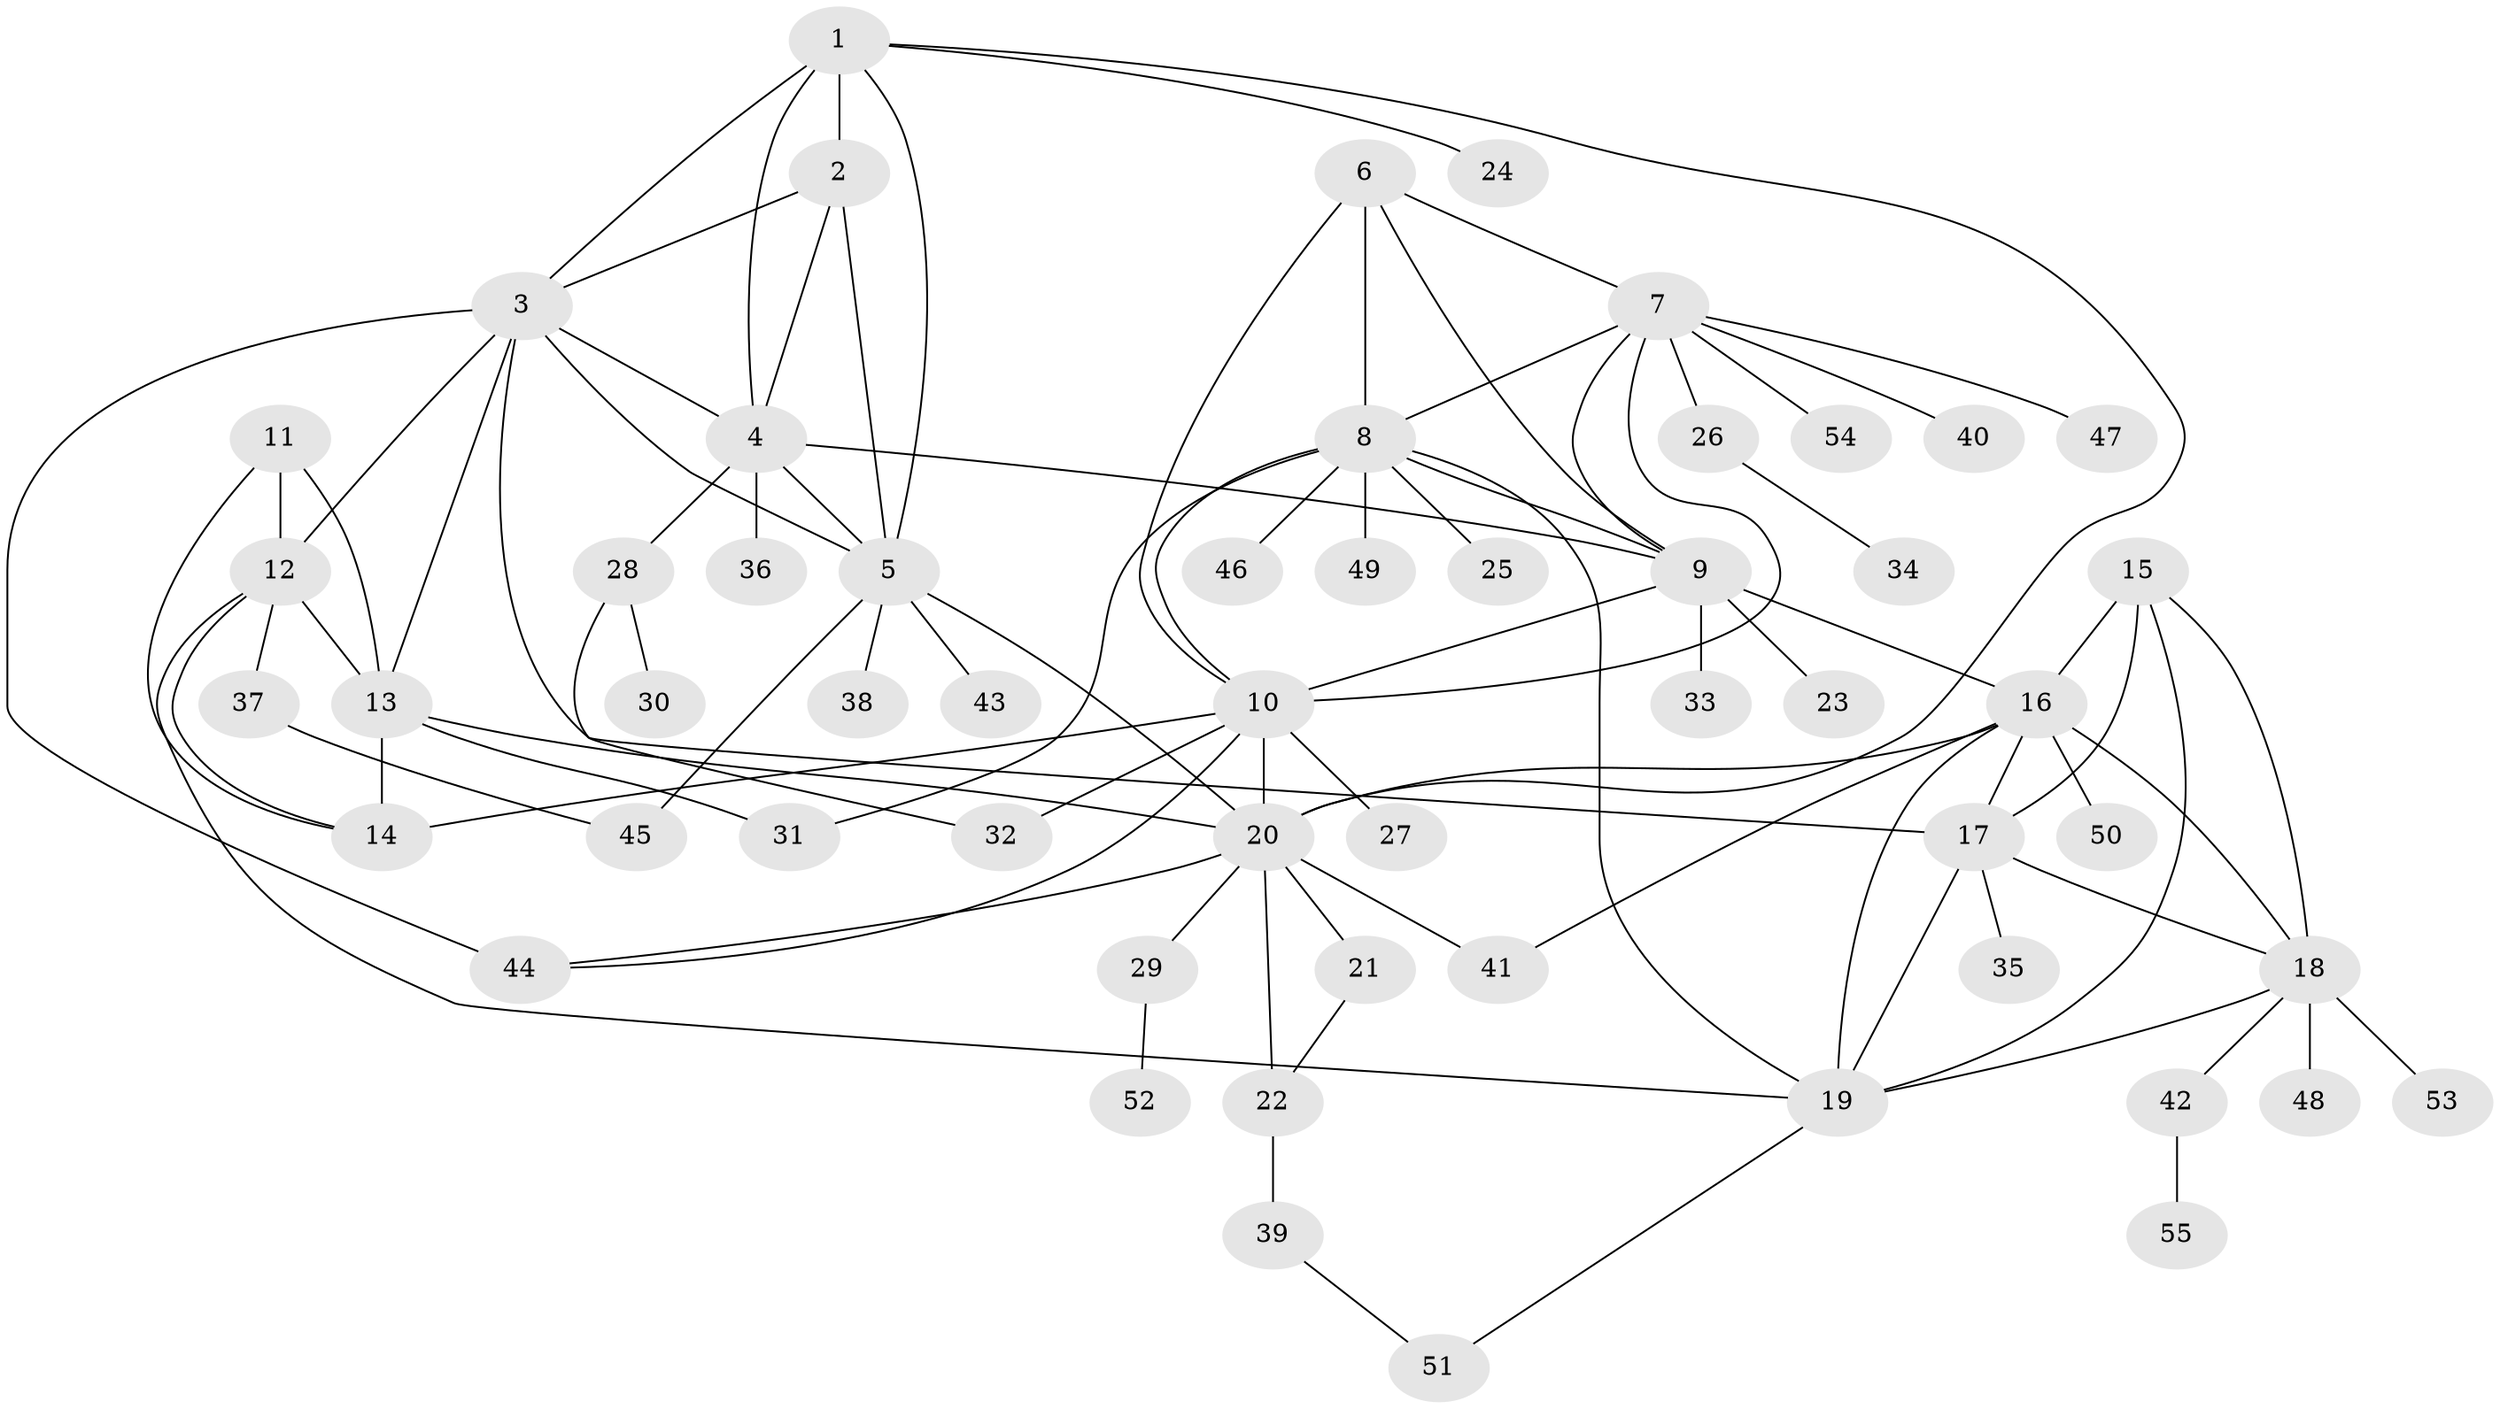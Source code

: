 // original degree distribution, {5: 0.05504587155963303, 9: 0.03669724770642202, 10: 0.01834862385321101, 8: 0.05504587155963303, 11: 0.009174311926605505, 12: 0.01834862385321101, 6: 0.01834862385321101, 7: 0.009174311926605505, 4: 0.01834862385321101, 2: 0.1926605504587156, 1: 0.5229357798165137, 3: 0.045871559633027525}
// Generated by graph-tools (version 1.1) at 2025/37/03/09/25 02:37:28]
// undirected, 55 vertices, 92 edges
graph export_dot {
graph [start="1"]
  node [color=gray90,style=filled];
  1;
  2;
  3;
  4;
  5;
  6;
  7;
  8;
  9;
  10;
  11;
  12;
  13;
  14;
  15;
  16;
  17;
  18;
  19;
  20;
  21;
  22;
  23;
  24;
  25;
  26;
  27;
  28;
  29;
  30;
  31;
  32;
  33;
  34;
  35;
  36;
  37;
  38;
  39;
  40;
  41;
  42;
  43;
  44;
  45;
  46;
  47;
  48;
  49;
  50;
  51;
  52;
  53;
  54;
  55;
  1 -- 2 [weight=5.0];
  1 -- 3 [weight=1.0];
  1 -- 4 [weight=1.0];
  1 -- 5 [weight=1.0];
  1 -- 20 [weight=1.0];
  1 -- 24 [weight=1.0];
  2 -- 3 [weight=1.0];
  2 -- 4 [weight=1.0];
  2 -- 5 [weight=1.0];
  3 -- 4 [weight=1.0];
  3 -- 5 [weight=1.0];
  3 -- 12 [weight=1.0];
  3 -- 13 [weight=1.0];
  3 -- 17 [weight=1.0];
  3 -- 44 [weight=2.0];
  4 -- 5 [weight=1.0];
  4 -- 9 [weight=1.0];
  4 -- 28 [weight=1.0];
  4 -- 36 [weight=1.0];
  5 -- 20 [weight=1.0];
  5 -- 38 [weight=1.0];
  5 -- 43 [weight=1.0];
  5 -- 45 [weight=1.0];
  6 -- 7 [weight=1.0];
  6 -- 8 [weight=1.0];
  6 -- 9 [weight=1.0];
  6 -- 10 [weight=1.0];
  7 -- 8 [weight=1.0];
  7 -- 9 [weight=1.0];
  7 -- 10 [weight=1.0];
  7 -- 26 [weight=1.0];
  7 -- 40 [weight=1.0];
  7 -- 47 [weight=1.0];
  7 -- 54 [weight=1.0];
  8 -- 9 [weight=1.0];
  8 -- 10 [weight=1.0];
  8 -- 19 [weight=1.0];
  8 -- 25 [weight=1.0];
  8 -- 31 [weight=1.0];
  8 -- 46 [weight=1.0];
  8 -- 49 [weight=1.0];
  9 -- 10 [weight=1.0];
  9 -- 16 [weight=1.0];
  9 -- 23 [weight=1.0];
  9 -- 33 [weight=1.0];
  10 -- 14 [weight=1.0];
  10 -- 20 [weight=2.0];
  10 -- 27 [weight=1.0];
  10 -- 32 [weight=1.0];
  10 -- 44 [weight=1.0];
  11 -- 12 [weight=1.0];
  11 -- 13 [weight=2.0];
  11 -- 14 [weight=1.0];
  12 -- 13 [weight=2.0];
  12 -- 14 [weight=1.0];
  12 -- 19 [weight=1.0];
  12 -- 37 [weight=1.0];
  13 -- 14 [weight=2.0];
  13 -- 20 [weight=1.0];
  13 -- 31 [weight=1.0];
  15 -- 16 [weight=1.0];
  15 -- 17 [weight=4.0];
  15 -- 18 [weight=1.0];
  15 -- 19 [weight=1.0];
  16 -- 17 [weight=1.0];
  16 -- 18 [weight=1.0];
  16 -- 19 [weight=1.0];
  16 -- 20 [weight=1.0];
  16 -- 41 [weight=1.0];
  16 -- 50 [weight=1.0];
  17 -- 18 [weight=1.0];
  17 -- 19 [weight=1.0];
  17 -- 35 [weight=1.0];
  18 -- 19 [weight=1.0];
  18 -- 42 [weight=1.0];
  18 -- 48 [weight=1.0];
  18 -- 53 [weight=1.0];
  19 -- 51 [weight=1.0];
  20 -- 21 [weight=3.0];
  20 -- 22 [weight=3.0];
  20 -- 29 [weight=1.0];
  20 -- 41 [weight=1.0];
  20 -- 44 [weight=1.0];
  21 -- 22 [weight=1.0];
  22 -- 39 [weight=2.0];
  26 -- 34 [weight=1.0];
  28 -- 30 [weight=1.0];
  28 -- 32 [weight=1.0];
  29 -- 52 [weight=1.0];
  37 -- 45 [weight=1.0];
  39 -- 51 [weight=1.0];
  42 -- 55 [weight=1.0];
}
